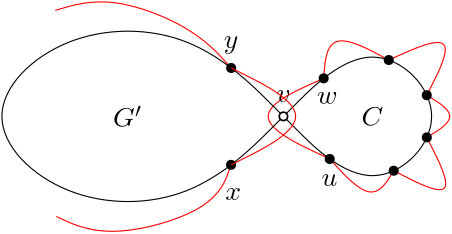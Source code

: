 <?xml version="1.0"?>
<!DOCTYPE ipe SYSTEM "ipe.dtd">
<ipe version="70005" creator="Ipe 7.1.4">
<info created="D:20160201231533" modified="D:20160202101550"/>
<ipestyle name="basic">
<symbol name="arrow/arc(spx)">
<path stroke="sym-stroke" fill="sym-stroke" pen="sym-pen">
0 0 m
-1 0.333 l
-1 -0.333 l
h
</path>
</symbol>
<symbol name="arrow/farc(spx)">
<path stroke="sym-stroke" fill="white" pen="sym-pen">
0 0 m
-1 0.333 l
-1 -0.333 l
h
</path>
</symbol>
<symbol name="mark/circle(sx)" transformations="translations">
<path fill="sym-stroke">
0.6 0 0 0.6 0 0 e
0.4 0 0 0.4 0 0 e
</path>
</symbol>
<symbol name="mark/disk(sx)" transformations="translations">
<path fill="sym-stroke">
0.6 0 0 0.6 0 0 e
</path>
</symbol>
<symbol name="mark/fdisk(sfx)" transformations="translations">
<group>
<path fill="sym-fill">
0.5 0 0 0.5 0 0 e
</path>
<path fill="sym-stroke" fillrule="eofill">
0.6 0 0 0.6 0 0 e
0.4 0 0 0.4 0 0 e
</path>
</group>
</symbol>
<symbol name="mark/box(sx)" transformations="translations">
<path fill="sym-stroke" fillrule="eofill">
-0.6 -0.6 m
0.6 -0.6 l
0.6 0.6 l
-0.6 0.6 l
h
-0.4 -0.4 m
0.4 -0.4 l
0.4 0.4 l
-0.4 0.4 l
h
</path>
</symbol>
<symbol name="mark/square(sx)" transformations="translations">
<path fill="sym-stroke">
-0.6 -0.6 m
0.6 -0.6 l
0.6 0.6 l
-0.6 0.6 l
h
</path>
</symbol>
<symbol name="mark/fsquare(sfx)" transformations="translations">
<group>
<path fill="sym-fill">
-0.5 -0.5 m
0.5 -0.5 l
0.5 0.5 l
-0.5 0.5 l
h
</path>
<path fill="sym-stroke" fillrule="eofill">
-0.6 -0.6 m
0.6 -0.6 l
0.6 0.6 l
-0.6 0.6 l
h
-0.4 -0.4 m
0.4 -0.4 l
0.4 0.4 l
-0.4 0.4 l
h
</path>
</group>
</symbol>
<symbol name="mark/cross(sx)" transformations="translations">
<group>
<path fill="sym-stroke">
-0.43 -0.57 m
0.57 0.43 l
0.43 0.57 l
-0.57 -0.43 l
h
</path>
<path fill="sym-stroke">
-0.43 0.57 m
0.57 -0.43 l
0.43 -0.57 l
-0.57 0.43 l
h
</path>
</group>
</symbol>
<symbol name="arrow/fnormal(spx)">
<path stroke="sym-stroke" fill="white" pen="sym-pen">
0 0 m
-1 0.333 l
-1 -0.333 l
h
</path>
</symbol>
<symbol name="arrow/pointed(spx)">
<path stroke="sym-stroke" fill="sym-stroke" pen="sym-pen">
0 0 m
-1 0.333 l
-0.8 0 l
-1 -0.333 l
h
</path>
</symbol>
<symbol name="arrow/fpointed(spx)">
<path stroke="sym-stroke" fill="white" pen="sym-pen">
0 0 m
-1 0.333 l
-0.8 0 l
-1 -0.333 l
h
</path>
</symbol>
<symbol name="arrow/linear(spx)">
<path stroke="sym-stroke" pen="sym-pen">
-1 0.333 m
0 0 l
-1 -0.333 l
</path>
</symbol>
<symbol name="arrow/fdouble(spx)">
<path stroke="sym-stroke" fill="white" pen="sym-pen">
0 0 m
-1 0.333 l
-1 -0.333 l
h
-1 0 m
-2 0.333 l
-2 -0.333 l
h
</path>
</symbol>
<symbol name="arrow/double(spx)">
<path stroke="sym-stroke" fill="sym-stroke" pen="sym-pen">
0 0 m
-1 0.333 l
-1 -0.333 l
h
-1 0 m
-2 0.333 l
-2 -0.333 l
h
</path>
</symbol>
<pen name="heavier" value="0.8"/>
<pen name="fat" value="1.2"/>
<pen name="ultrafat" value="2"/>
<symbolsize name="large" value="5"/>
<symbolsize name="small" value="2"/>
<symbolsize name="tiny" value="1.1"/>
<arrowsize name="large" value="10"/>
<arrowsize name="small" value="5"/>
<arrowsize name="tiny" value="3"/>
<color name="red" value="1 0 0"/>
<color name="green" value="0 1 0"/>
<color name="blue" value="0 0 1"/>
<color name="yellow" value="1 1 0"/>
<color name="orange" value="1 0.647 0"/>
<color name="gold" value="1 0.843 0"/>
<color name="purple" value="0.627 0.125 0.941"/>
<color name="gray" value="0.745"/>
<color name="brown" value="0.647 0.165 0.165"/>
<color name="navy" value="0 0 0.502"/>
<color name="pink" value="1 0.753 0.796"/>
<color name="seagreen" value="0.18 0.545 0.341"/>
<color name="turquoise" value="0.251 0.878 0.816"/>
<color name="violet" value="0.933 0.51 0.933"/>
<color name="darkblue" value="0 0 0.545"/>
<color name="darkcyan" value="0 0.545 0.545"/>
<color name="darkgray" value="0.663"/>
<color name="darkgreen" value="0 0.392 0"/>
<color name="darkmagenta" value="0.545 0 0.545"/>
<color name="darkorange" value="1 0.549 0"/>
<color name="darkred" value="0.545 0 0"/>
<color name="lightblue" value="0.678 0.847 0.902"/>
<color name="lightcyan" value="0.878 1 1"/>
<color name="lightgray" value="0.827"/>
<color name="lightgreen" value="0.565 0.933 0.565"/>
<color name="lightyellow" value="1 1 0.878"/>
<dashstyle name="dashed" value="[4] 0"/>
<dashstyle name="dotted" value="[1 3] 0"/>
<dashstyle name="dash dotted" value="[4 2 1 2] 0"/>
<dashstyle name="dash dot dotted" value="[4 2 1 2 1 2] 0"/>
<textsize name="large" value="\large"/>
<textsize name="small" value="\small"/>
<textsize name="tiny" value="\tiny"/>
<textsize name="Large" value="\Large"/>
<textsize name="LARGE" value="\LARGE"/>
<textsize name="huge" value="\huge"/>
<textsize name="Huge" value="\Huge"/>
<textsize name="footnote" value="\footnotesize"/>
<textstyle name="center" begin="\begin{center}" end="\end{center}"/>
<textstyle name="itemize" begin="\begin{itemize}" end="\end{itemize}"/>
<textstyle name="item" begin="\begin{itemize}\item{}" end="\end{itemize}"/>
<gridsize name="4 pts" value="4"/>
<gridsize name="8 pts (~3 mm)" value="8"/>
<gridsize name="16 pts (~6 mm)" value="16"/>
<gridsize name="32 pts (~12 mm)" value="32"/>
<gridsize name="10 pts (~3.5 mm)" value="10"/>
<gridsize name="20 pts (~7 mm)" value="20"/>
<gridsize name="14 pts (~5 mm)" value="14"/>
<gridsize name="28 pts (~10 mm)" value="28"/>
<gridsize name="56 pts (~20 mm)" value="56"/>
<anglesize name="90 deg" value="90"/>
<anglesize name="60 deg" value="60"/>
<anglesize name="45 deg" value="45"/>
<anglesize name="30 deg" value="30"/>
<anglesize name="22.5 deg" value="22.5"/>
<tiling name="falling" angle="-60" step="4" width="1"/>
<tiling name="rising" angle="30" step="4" width="1"/>
</ipestyle>
<page>
<layer name="alpha"/>
<layer name="beta"/>
<layer name="gamma"/>
<view layers="alpha gamma" active="alpha"/>
<view layers="alpha beta" active="beta"/>
<view layers="alpha beta gamma" active="gamma"/>
<path layer="alpha" stroke="red">
269.144 718.552 m
263.443 702.373
224.917 691.423
206.263 699.94 s
</path>
<path stroke="red">
269.183 753.418 m
256 768
225.323 779.83
205.857 774.153 s
</path>
<path layer="gamma" stroke="red">
302.483 749.692 m
272 736
304.667 720.667 s
</path>
<path layer="beta" stroke="red">
302.483 749.692 m
288 768
269.183 753.418 s
</path>
<path layer="alpha" stroke="red">
325.913 756.285 m
304 768
302.483 749.692 s
</path>
<path stroke="red">
339.598 743.621 m
352 768
325.913 756.285 s
</path>
<path stroke="red">
339.624 728.438 m
352 736
339.598 743.621 s
</path>
<path stroke="red">
327.694 716.436 m
352 704
339.624 728.438 s
</path>
<path stroke="red">
304.667 720.667 m
320 704
327.694 716.436 s
</path>
<path layer="beta" stroke="red">
269.144 718.552 m
288 704
304.667 720.667 s
</path>
<path layer="alpha" stroke="black">
288 736 m
256 768
208 768
176 736
208 704
256 704
288 736 s
</path>
<text matrix="1 0 0 1 8 0" transformations="translations" pos="224 736" stroke="black" type="label" width="10.628" height="7.49" depth="0" halign="center" valign="center">$G&apos;$</text>
<use name="mark/fdisk(sfx)" pos="269.144 718.552" size="normal" stroke="black" fill="black"/>
<use name="mark/fdisk(sfx)" pos="269.183 753.418" size="normal" stroke="black" fill="black"/>
<path stroke="black">
288 736 m
320 704
352 736
320 768
288 736 s
</path>
<text transformations="translations" pos="320 736" stroke="black" type="label" width="7.833" height="6.808" depth="0" halign="center" valign="center">$C$</text>
<use name="mark/fdisk(sfx)" pos="304.667 720.667" size="normal" stroke="black" fill="black"/>
<use name="mark/fdisk(sfx)" pos="302.483 749.692" size="normal" stroke="black" fill="black"/>
<use name="mark/fdisk(sfx)" pos="325.913 756.285" size="normal" stroke="black" fill="black"/>
<use name="mark/fdisk(sfx)" pos="339.598 743.621" size="normal" stroke="black" fill="black"/>
<use name="mark/fdisk(sfx)" pos="339.624 728.438" size="normal" stroke="black" fill="black"/>
<use name="mark/fdisk(sfx)" pos="327.694 716.436" size="normal" stroke="black" fill="black"/>
<use name="mark/fdisk(sfx)" pos="288 736" size="normal" stroke="black" fill="white"/>
<text matrix="1 0 0 1 0.224737 -7" transformations="translations" pos="287.775 748.198" stroke="black" type="label" width="5.187" height="4.289" depth="0" halign="center" valign="baseline">$v$</text>
<text matrix="1 0 0 1 0 5" transformations="translations" pos="269.932 705.212" stroke="black" type="label" width="5.694" height="4.289" depth="0" halign="center" valign="top">$x$</text>
<text matrix="1 0 0 1 0 -3" transformations="translations" pos="269.121 763.609" stroke="black" type="label" width="5.242" height="4.297" depth="1.93" halign="center" valign="baseline">$y$</text>
<text matrix="1 0 0 1 34.6313 9.97249" transformations="translations" pos="269.932 705.212" stroke="black" type="label" width="5.703" height="4.289" depth="0" halign="center" valign="top">$u$</text>
<text matrix="1 0 0 1 34.6313 -23.0275" transformations="translations" pos="269.121 763.609" stroke="black" type="label" width="7.401" height="4.289" depth="0" halign="center" valign="baseline">$w$</text>
<path layer="gamma" stroke="red">
269.183 753.418 m
304 736
269.144 718.552 s
</path>
</page>
</ipe>

